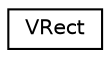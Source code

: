 digraph "Graphical Class Hierarchy"
{
  edge [fontname="Helvetica",fontsize="10",labelfontname="Helvetica",labelfontsize="10"];
  node [fontname="Helvetica",fontsize="10",shape=record];
  rankdir="LR";
  Node1 [label="VRect",height=0.2,width=0.4,color="black", fillcolor="white", style="filled",URL="$class_v_rect.html"];
}
